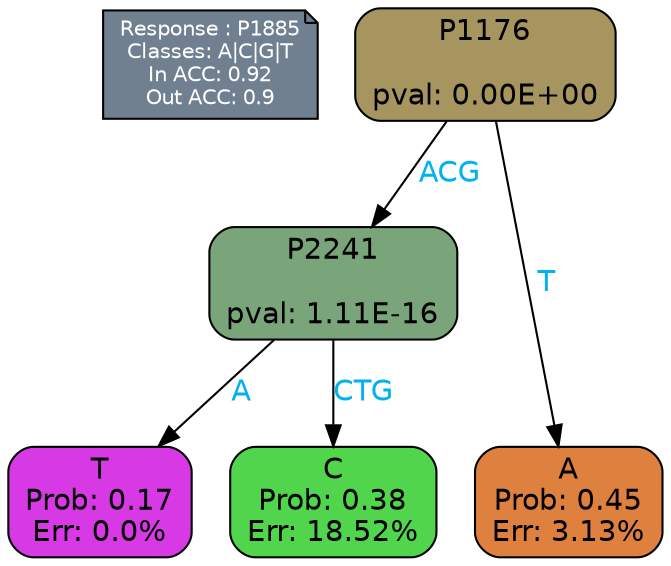 digraph Tree {
node [shape=box, style="filled, rounded", color="black", fontname=helvetica] ;
graph [ranksep=equally, splines=polylines, bgcolor=transparent, dpi=600] ;
edge [fontname=helvetica] ;
LEGEND [label="Response : P1885
Classes: A|C|G|T
In ACC: 0.92
Out ACC: 0.9
",shape=note,align=left,style=filled,fillcolor="slategray",fontcolor="white",fontsize=10];1 [label="P1176

pval: 0.00E+00", fillcolor="#a7955f"] ;
2 [label="P2241

pval: 1.11E-16", fillcolor="#7aa57b"] ;
3 [label="T
Prob: 0.17
Err: 0.0%", fillcolor="#d739e5"] ;
4 [label="C
Prob: 0.38
Err: 18.52%", fillcolor="#51d54c"] ;
5 [label="A
Prob: 0.45
Err: 3.13%", fillcolor="#df813e"] ;
1 -> 2 [label="ACG",fontcolor=deepskyblue2] ;
1 -> 5 [label="T",fontcolor=deepskyblue2] ;
2 -> 3 [label="A",fontcolor=deepskyblue2] ;
2 -> 4 [label="CTG",fontcolor=deepskyblue2] ;
{rank = same; 3;4;5;}{rank = same; LEGEND;1;}}